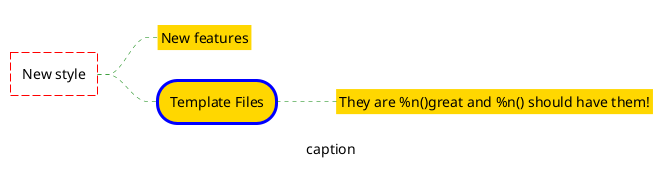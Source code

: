 {
  "sha1": "j5hs8nw8kk2wnv4or4l97hb0biyze01",
  "insertion": {
    "when": "2024-06-03T18:59:31.506Z",
    "user": "plantuml@gmail.com"
  }
}
@startmindmap


<style>
node {
    Padding 12
    Margin 15
    HorizontalAlignment center
    LineColor blue
    LineThickness 3.0
    BackgroundColor gold
    RoundCorner 40
}

rootNode {
    LineStyle 8.0-3.0
    LineColor red
    BackgroundColor white
    LineThickness 1.0
    RoundCorner 0
    Shadowing 0.0
}

leafNode {
    LineColor gold
    RoundCorner 0
    Padding 3
}

arrow {
    LineStyle 4
    LineThickness 0.5
    LineColor green
}
</style>

* New style
** New features
** Template Files
*** They are %n()great and %n() should have them!

caption caption

@endmindmap
